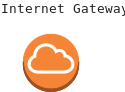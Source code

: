<?xml version="1.0" encoding="UTF-8"?>
<dia:diagram xmlns:dia="http://www.lysator.liu.se/~alla/dia/">
  <dia:layer name="Fondo" visible="true" active="true">
    <dia:group>
      <dia:object type="Standard - Text" version="1" id="O0">
        <dia:attribute name="obj_pos">
          <dia:point val="0,0"/>
        </dia:attribute>
        <dia:attribute name="obj_bb">
          <dia:rectangle val="0,-0.595;6.16,0.15"/>
        </dia:attribute>
        <dia:attribute name="text">
          <dia:composite type="text">
            <dia:attribute name="string">
              <dia:string>#Internet Gateway#</dia:string>
            </dia:attribute>
            <dia:attribute name="font">
              <dia:font family="monospace" style="0" name="Courier"/>
            </dia:attribute>
            <dia:attribute name="height">
              <dia:real val="0.8"/>
            </dia:attribute>
            <dia:attribute name="pos">
              <dia:point val="0,0"/>
            </dia:attribute>
            <dia:attribute name="color">
              <dia:color val="#231f20"/>
            </dia:attribute>
            <dia:attribute name="alignment">
              <dia:enum val="0"/>
            </dia:attribute>
          </dia:composite>
        </dia:attribute>
        <dia:attribute name="valign">
          <dia:enum val="3"/>
        </dia:attribute>
      </dia:object>
      <dia:group>
        <dia:group>
          <dia:object type="Standard - Beziergon" version="0" id="O1">
            <dia:attribute name="obj_pos">
              <dia:point val="2.5,1.068"/>
            </dia:attribute>
            <dia:attribute name="obj_bb">
              <dia:rectangle val="1.117,1.068;3.883,3.812"/>
            </dia:attribute>
            <dia:attribute name="bez_points">
              <dia:point val="2.5,1.068"/>
              <dia:point val="3.264,1.068"/>
              <dia:point val="3.883,1.682"/>
              <dia:point val="3.883,2.441"/>
              <dia:point val="3.883,3.198"/>
              <dia:point val="3.264,3.812"/>
              <dia:point val="2.5,3.812"/>
              <dia:point val="1.736,3.812"/>
              <dia:point val="1.117,3.198"/>
              <dia:point val="1.117,2.441"/>
              <dia:point val="1.117,1.682"/>
              <dia:point val="1.736,1.068"/>
            </dia:attribute>
            <dia:attribute name="corner_types">
              <dia:enum val="34343424"/>
              <dia:enum val="0"/>
              <dia:enum val="0"/>
              <dia:enum val="0"/>
              <dia:enum val="0"/>
            </dia:attribute>
            <dia:attribute name="line_color">
              <dia:color val="#f58536"/>
            </dia:attribute>
            <dia:attribute name="line_width">
              <dia:real val="0"/>
            </dia:attribute>
            <dia:attribute name="inner_color">
              <dia:color val="#f58536"/>
            </dia:attribute>
            <dia:attribute name="show_background">
              <dia:boolean val="true"/>
            </dia:attribute>
          </dia:object>
        </dia:group>
        <dia:group>
          <dia:object type="Standard - BezierLine" version="0" id="O2">
            <dia:attribute name="obj_pos">
              <dia:point val="3.818,2.857"/>
            </dia:attribute>
            <dia:attribute name="obj_bb">
              <dia:rectangle val="3.713,2.857;3.818,3.218"/>
            </dia:attribute>
            <dia:attribute name="bez_points">
              <dia:point val="3.818,2.857"/>
              <dia:point val="3.818,2.977"/>
              <dia:point val="3.818,2.857"/>
              <dia:point val="3.818,2.977"/>
              <dia:point val="3.791,3.061"/>
              <dia:point val="3.756,3.142"/>
              <dia:point val="3.713,3.218"/>
              <dia:point val="3.713,3.099"/>
              <dia:point val="3.713,3.218"/>
              <dia:point val="3.713,3.099"/>
              <dia:point val="3.756,3.022"/>
              <dia:point val="3.791,2.942"/>
              <dia:point val="3.818,2.857"/>
            </dia:attribute>
            <dia:attribute name="corner_types">
              <dia:enum val="0"/>
              <dia:enum val="0"/>
              <dia:enum val="0"/>
              <dia:enum val="0"/>
              <dia:enum val="0"/>
            </dia:attribute>
            <dia:attribute name="line_color">
              <dia:color val="#9d5025"/>
            </dia:attribute>
            <dia:attribute name="line_width">
              <dia:real val="0"/>
            </dia:attribute>
          </dia:object>
          <dia:object type="Standard - BezierLine" version="0" id="O3">
            <dia:attribute name="obj_pos">
              <dia:point val="3.713,3.099"/>
            </dia:attribute>
            <dia:attribute name="obj_bb">
              <dia:rectangle val="0.117,2.441;3.713,3.932"/>
            </dia:attribute>
            <dia:attribute name="bez_points">
              <dia:point val="3.713,3.099"/>
              <dia:point val="3.713,3.218"/>
              <dia:point val="3.713,3.099"/>
              <dia:point val="3.713,3.218"/>
              <dia:point val="3.479,3.643"/>
              <dia:point val="3.023,3.932"/>
              <dia:point val="2.5,3.932"/>
              <dia:point val="1.736,3.932"/>
              <dia:point val="1.117,3.317"/>
              <dia:point val="1.117,2.56"/>
              <dia:point val="1.117,2.441"/>
              <dia:point val="1.117,2.56"/>
              <dia:point val="1.117,2.441"/>
              <dia:point val="1.117,3.198"/>
              <dia:point val="1.736,3.812"/>
              <dia:point val="2.5,3.812"/>
              <dia:point val="3.023,3.812"/>
              <dia:point val="3.479,3.524"/>
              <dia:point val="3.713,3.099"/>
            </dia:attribute>
            <dia:attribute name="corner_types">
              <dia:enum val="0"/>
              <dia:enum val="0"/>
              <dia:enum val="0"/>
              <dia:enum val="0"/>
              <dia:enum val="0"/>
              <dia:enum val="0"/>
              <dia:enum val="0"/>
            </dia:attribute>
            <dia:attribute name="line_color">
              <dia:color val="#9d5025"/>
            </dia:attribute>
            <dia:attribute name="line_width">
              <dia:real val="0"/>
            </dia:attribute>
          </dia:object>
          <dia:object type="Standard - BezierLine" version="0" id="O4">
            <dia:attribute name="obj_pos">
              <dia:point val="3.883,2.441"/>
            </dia:attribute>
            <dia:attribute name="obj_bb">
              <dia:rectangle val="2.869,2.441;4.869,2.899"/>
            </dia:attribute>
            <dia:attribute name="bez_points">
              <dia:point val="3.883,2.441"/>
              <dia:point val="3.883,2.56"/>
              <dia:point val="3.883,2.441"/>
              <dia:point val="3.883,2.56"/>
              <dia:point val="3.883,2.626"/>
              <dia:point val="3.878,2.692"/>
              <dia:point val="3.869,2.756"/>
              <dia:point val="3.869,2.636"/>
              <dia:point val="3.869,2.756"/>
              <dia:point val="3.869,2.636"/>
              <dia:point val="3.878,2.572"/>
              <dia:point val="3.883,2.507"/>
              <dia:point val="3.883,2.441"/>
            </dia:attribute>
            <dia:attribute name="corner_types">
              <dia:enum val="0"/>
              <dia:enum val="0"/>
              <dia:enum val="0"/>
              <dia:enum val="0"/>
              <dia:enum val="0"/>
            </dia:attribute>
            <dia:attribute name="line_color">
              <dia:color val="#9d5025"/>
            </dia:attribute>
            <dia:attribute name="line_width">
              <dia:real val="0"/>
            </dia:attribute>
          </dia:object>
          <dia:object type="Standard - BezierLine" version="0" id="O5">
            <dia:attribute name="obj_pos">
              <dia:point val="3.869,2.636"/>
            </dia:attribute>
            <dia:attribute name="obj_bb">
              <dia:rectangle val="3.818,2.636;3.869,2.977"/>
            </dia:attribute>
            <dia:attribute name="bez_points">
              <dia:point val="3.869,2.636"/>
              <dia:point val="3.869,2.756"/>
              <dia:point val="3.869,2.636"/>
              <dia:point val="3.869,2.756"/>
              <dia:point val="3.858,2.832"/>
              <dia:point val="3.841,2.905"/>
              <dia:point val="3.818,2.977"/>
              <dia:point val="3.818,2.857"/>
              <dia:point val="3.818,2.977"/>
              <dia:point val="3.818,2.857"/>
              <dia:point val="3.841,2.786"/>
              <dia:point val="3.858,2.712"/>
              <dia:point val="3.869,2.636"/>
            </dia:attribute>
            <dia:attribute name="corner_types">
              <dia:enum val="0"/>
              <dia:enum val="0"/>
              <dia:enum val="0"/>
              <dia:enum val="0"/>
              <dia:enum val="0"/>
            </dia:attribute>
            <dia:attribute name="line_color">
              <dia:color val="#9d5025"/>
            </dia:attribute>
            <dia:attribute name="line_width">
              <dia:real val="0"/>
            </dia:attribute>
          </dia:object>
        </dia:group>
        <dia:object type="Standard - Beziergon" version="0" id="O6">
          <dia:attribute name="obj_pos">
            <dia:point val="3.883,2.441"/>
          </dia:attribute>
          <dia:attribute name="obj_bb">
            <dia:rectangle val="0.117,2.441;4.883,3.932"/>
          </dia:attribute>
          <dia:attribute name="bez_points">
            <dia:point val="3.883,2.441"/>
            <dia:point val="3.883,2.56"/>
            <dia:point val="3.883,2.441"/>
            <dia:point val="3.883,2.56"/>
            <dia:point val="3.883,3.317"/>
            <dia:point val="3.264,3.932"/>
            <dia:point val="2.5,3.932"/>
            <dia:point val="1.736,3.932"/>
            <dia:point val="1.117,3.317"/>
            <dia:point val="1.117,2.56"/>
            <dia:point val="1.117,2.441"/>
            <dia:point val="1.117,2.56"/>
            <dia:point val="1.117,2.441"/>
            <dia:point val="1.117,3.198"/>
            <dia:point val="1.736,3.812"/>
            <dia:point val="2.5,3.812"/>
            <dia:point val="3.264,3.812"/>
            <dia:point val="3.883,3.198"/>
          </dia:attribute>
          <dia:attribute name="corner_types">
            <dia:enum val="-1548163432"/>
            <dia:enum val="0"/>
            <dia:enum val="0"/>
            <dia:enum val="0"/>
            <dia:enum val="0"/>
            <dia:enum val="0"/>
            <dia:enum val="0"/>
          </dia:attribute>
          <dia:attribute name="line_color">
            <dia:color val="#9d5025"/>
          </dia:attribute>
          <dia:attribute name="line_width">
            <dia:real val="0"/>
          </dia:attribute>
          <dia:attribute name="inner_color">
            <dia:color val="#9d5025"/>
          </dia:attribute>
          <dia:attribute name="show_background">
            <dia:boolean val="true"/>
          </dia:attribute>
        </dia:object>
        <dia:object type="Standard - Beziergon" version="0" id="O7">
          <dia:attribute name="obj_pos">
            <dia:point val="1.353,2.589"/>
          </dia:attribute>
          <dia:attribute name="obj_bb">
            <dia:rectangle val="1.353,1.547;3.647,3.011"/>
          </dia:attribute>
          <dia:attribute name="bez_points">
            <dia:point val="1.353,2.589"/>
            <dia:point val="1.353,2.552"/>
            <dia:point val="1.353,2.589"/>
            <dia:point val="1.353,2.552"/>
            <dia:point val="1.353,2.403"/>
            <dia:point val="1.467,2.205"/>
            <dia:point val="1.635,2.133"/>
            <dia:point val="1.648,1.807"/>
            <dia:point val="1.919,1.547"/>
            <dia:point val="2.249,1.547"/>
            <dia:point val="2.47,1.547"/>
            <dia:point val="2.672,1.665"/>
            <dia:point val="2.782,1.852"/>
            <dia:point val="2.824,1.834"/>
            <dia:point val="2.87,1.824"/>
            <dia:point val="2.917,1.824"/>
            <dia:point val="3.084,1.824"/>
            <dia:point val="3.223,1.943"/>
            <dia:point val="3.252,2.102"/>
            <dia:point val="3.481,2.148"/>
            <dia:point val="3.647,2.367"/>
            <dia:point val="3.647,2.552"/>
            <dia:point val="3.647,2.589"/>
            <dia:point val="3.647,2.552"/>
            <dia:point val="3.647,2.589"/>
            <dia:point val="3.647,2.814"/>
            <dia:point val="3.414,3.011"/>
            <dia:point val="3.148,3.011"/>
            <dia:point val="1.852,3.011"/>
            <dia:point val="3.148,3.011"/>
            <dia:point val="1.852,3.011"/>
            <dia:point val="1.586,3.011"/>
            <dia:point val="1.353,2.814"/>
          </dia:attribute>
          <dia:attribute name="corner_types">
            <dia:enum val="-1548163416"/>
            <dia:enum val="0"/>
            <dia:enum val="0"/>
            <dia:enum val="0"/>
            <dia:enum val="0"/>
            <dia:enum val="0"/>
            <dia:enum val="0"/>
            <dia:enum val="0"/>
            <dia:enum val="0"/>
            <dia:enum val="0"/>
            <dia:enum val="0"/>
            <dia:enum val="0"/>
          </dia:attribute>
          <dia:attribute name="line_color">
            <dia:color val="#ffffff"/>
          </dia:attribute>
          <dia:attribute name="line_width">
            <dia:real val="0"/>
          </dia:attribute>
          <dia:attribute name="show_background">
            <dia:boolean val="true"/>
          </dia:attribute>
        </dia:object>
        <dia:group>
          <dia:object type="Standard - Beziergon" version="0" id="O8">
            <dia:attribute name="obj_pos">
              <dia:point val="2.813,2.012"/>
            </dia:attribute>
            <dia:attribute name="obj_bb">
              <dia:rectangle val="1.51,1.702;3.49,2.856"/>
            </dia:attribute>
            <dia:attribute name="bez_points">
              <dia:point val="2.813,2.012"/>
              <dia:point val="2.716,2.079"/>
              <dia:point val="2.813,2.012"/>
              <dia:point val="2.716,2.079"/>
              <dia:point val="2.668,1.972"/>
              <dia:point val="2.716,2.079"/>
              <dia:point val="2.668,1.972"/>
              <dia:point val="2.594,1.808"/>
              <dia:point val="2.429,1.702"/>
              <dia:point val="2.249,1.702"/>
              <dia:point val="2.127,1.702"/>
              <dia:point val="2.012,1.75"/>
              <dia:point val="1.926,1.836"/>
              <dia:point val="1.839,1.923"/>
              <dia:point val="1.791,2.039"/>
              <dia:point val="1.791,2.161"/>
              <dia:point val="1.793,2.246"/>
              <dia:point val="1.791,2.161"/>
              <dia:point val="1.793,2.246"/>
              <dia:point val="1.721,2.267"/>
              <dia:point val="1.793,2.246"/>
              <dia:point val="1.721,2.267"/>
              <dia:point val="1.604,2.301"/>
              <dia:point val="1.51,2.45"/>
              <dia:point val="1.51,2.552"/>
              <dia:point val="1.51,2.589"/>
              <dia:point val="1.51,2.552"/>
              <dia:point val="1.51,2.589"/>
              <dia:point val="1.51,2.712"/>
              <dia:point val="1.659,2.856"/>
              <dia:point val="1.852,2.856"/>
              <dia:point val="3.148,2.856"/>
              <dia:point val="1.852,2.856"/>
              <dia:point val="3.148,2.856"/>
              <dia:point val="3.341,2.856"/>
              <dia:point val="3.49,2.712"/>
              <dia:point val="3.49,2.589"/>
              <dia:point val="3.49,2.552"/>
              <dia:point val="3.49,2.589"/>
              <dia:point val="3.49,2.552"/>
              <dia:point val="3.49,2.428"/>
              <dia:point val="3.352,2.264"/>
              <dia:point val="3.19,2.251"/>
              <dia:point val="3.103,2.243"/>
              <dia:point val="3.19,2.251"/>
              <dia:point val="3.103,2.243"/>
              <dia:point val="3.1,2.157"/>
              <dia:point val="3.103,2.243"/>
              <dia:point val="3.1,2.157"/>
              <dia:point val="3.097,2.058"/>
              <dia:point val="3.016,1.98"/>
              <dia:point val="2.917,1.98"/>
              <dia:point val="2.879,1.98"/>
              <dia:point val="2.843,1.991"/>
            </dia:attribute>
            <dia:attribute name="corner_types">
              <dia:enum val="-1548163384"/>
              <dia:enum val="0"/>
              <dia:enum val="0"/>
              <dia:enum val="0"/>
              <dia:enum val="0"/>
              <dia:enum val="0"/>
              <dia:enum val="0"/>
              <dia:enum val="0"/>
              <dia:enum val="0"/>
              <dia:enum val="0"/>
              <dia:enum val="0"/>
              <dia:enum val="0"/>
              <dia:enum val="0"/>
              <dia:enum val="0"/>
              <dia:enum val="0"/>
              <dia:enum val="0"/>
              <dia:enum val="0"/>
              <dia:enum val="0"/>
              <dia:enum val="0"/>
            </dia:attribute>
            <dia:attribute name="line_color">
              <dia:color val="#f58536"/>
            </dia:attribute>
            <dia:attribute name="line_width">
              <dia:real val="0"/>
            </dia:attribute>
            <dia:attribute name="inner_color">
              <dia:color val="#f58536"/>
            </dia:attribute>
            <dia:attribute name="show_background">
              <dia:boolean val="true"/>
            </dia:attribute>
          </dia:object>
        </dia:group>
      </dia:group>
    </dia:group>
  </dia:layer>
</dia:diagram>
